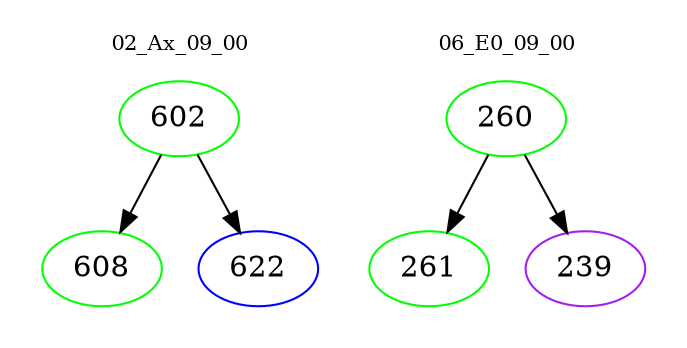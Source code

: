 digraph{
subgraph cluster_0 {
color = white
label = "02_Ax_09_00";
fontsize=10;
T0_602 [label="602", color="green"]
T0_602 -> T0_608 [color="black"]
T0_608 [label="608", color="green"]
T0_602 -> T0_622 [color="black"]
T0_622 [label="622", color="blue"]
}
subgraph cluster_1 {
color = white
label = "06_E0_09_00";
fontsize=10;
T1_260 [label="260", color="green"]
T1_260 -> T1_261 [color="black"]
T1_261 [label="261", color="green"]
T1_260 -> T1_239 [color="black"]
T1_239 [label="239", color="purple"]
}
}
